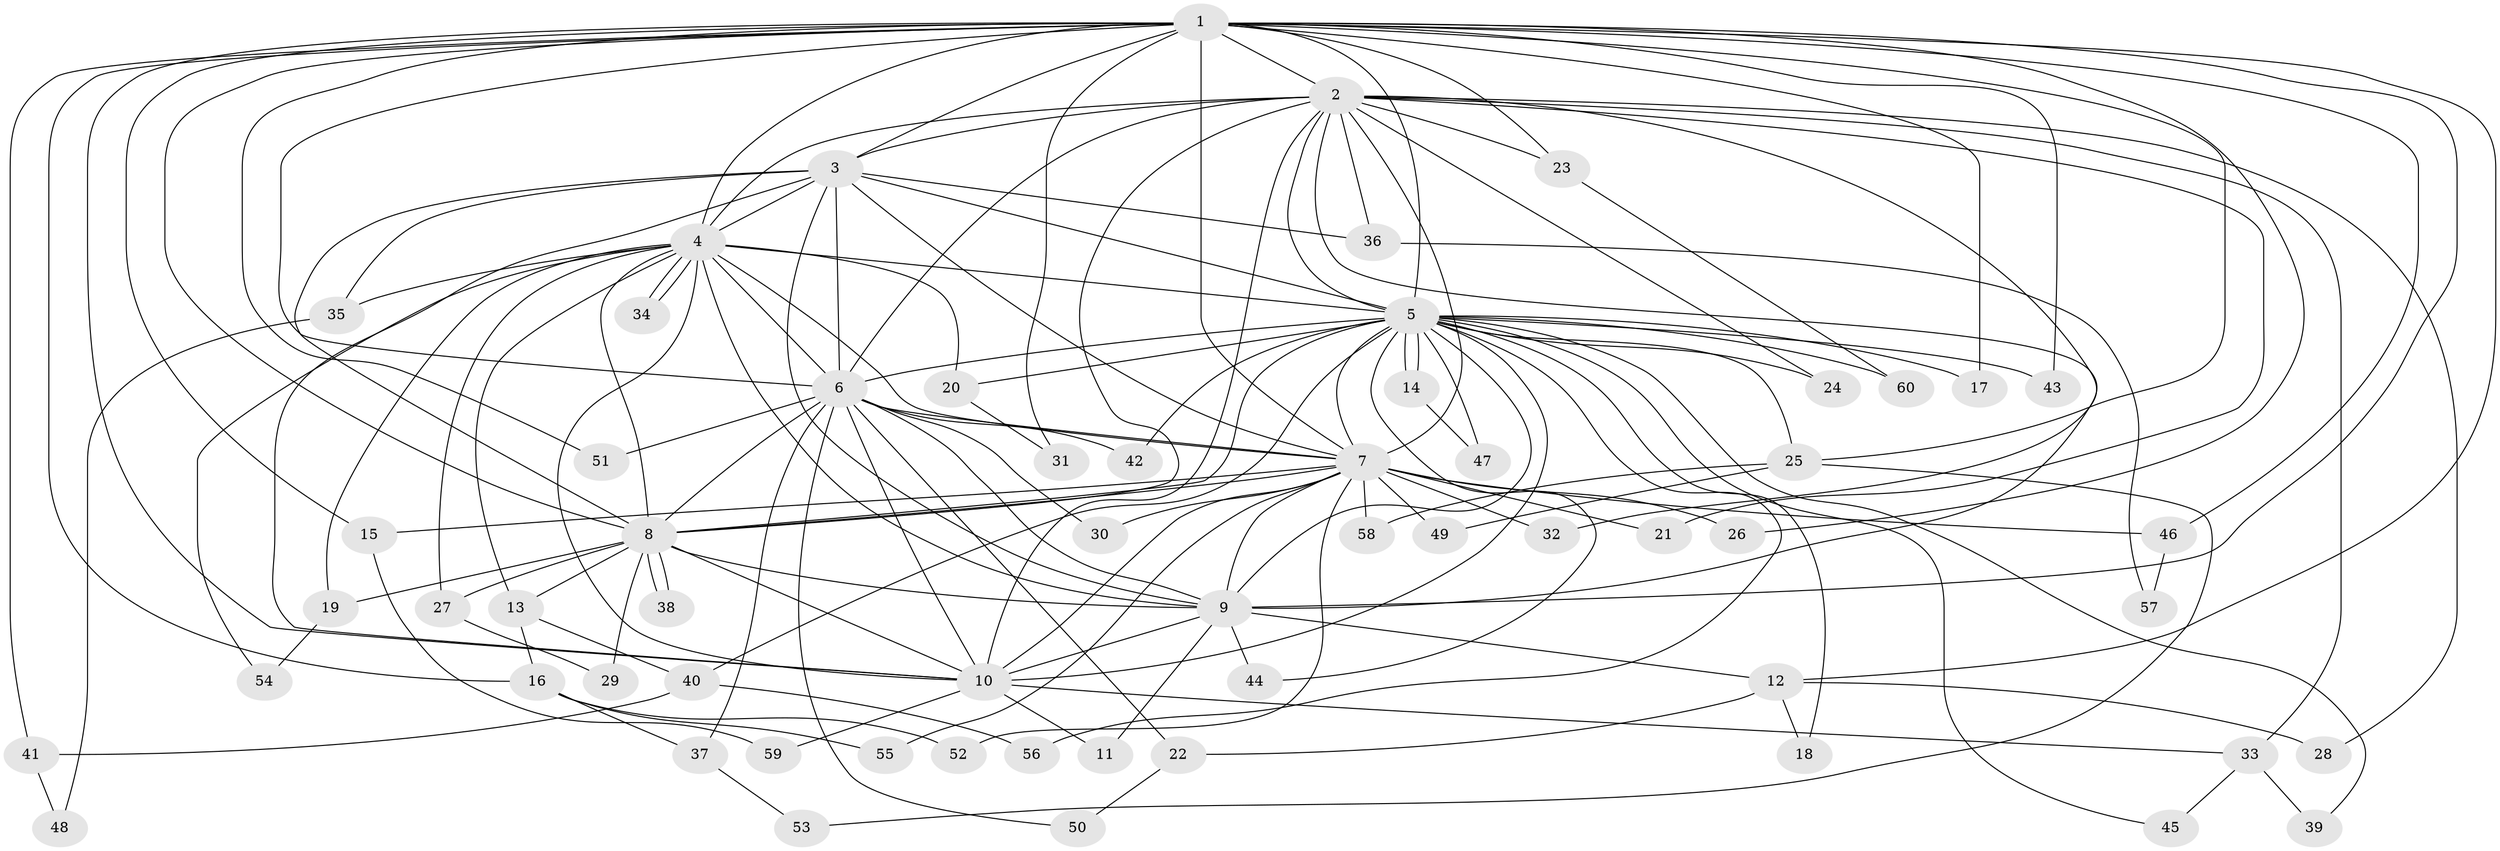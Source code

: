 // coarse degree distribution, {18: 0.022727272727272728, 14: 0.022727272727272728, 9: 0.045454545454545456, 17: 0.022727272727272728, 20: 0.022727272727272728, 21: 0.022727272727272728, 12: 0.022727272727272728, 2: 0.5227272727272727, 5: 0.06818181818181818, 7: 0.022727272727272728, 3: 0.13636363636363635, 1: 0.045454545454545456, 4: 0.022727272727272728}
// Generated by graph-tools (version 1.1) at 2025/23/03/03/25 07:23:37]
// undirected, 60 vertices, 145 edges
graph export_dot {
graph [start="1"]
  node [color=gray90,style=filled];
  1;
  2;
  3;
  4;
  5;
  6;
  7;
  8;
  9;
  10;
  11;
  12;
  13;
  14;
  15;
  16;
  17;
  18;
  19;
  20;
  21;
  22;
  23;
  24;
  25;
  26;
  27;
  28;
  29;
  30;
  31;
  32;
  33;
  34;
  35;
  36;
  37;
  38;
  39;
  40;
  41;
  42;
  43;
  44;
  45;
  46;
  47;
  48;
  49;
  50;
  51;
  52;
  53;
  54;
  55;
  56;
  57;
  58;
  59;
  60;
  1 -- 2;
  1 -- 3;
  1 -- 4;
  1 -- 5;
  1 -- 6;
  1 -- 7;
  1 -- 8;
  1 -- 9;
  1 -- 10;
  1 -- 12;
  1 -- 15;
  1 -- 16;
  1 -- 17;
  1 -- 23;
  1 -- 25;
  1 -- 26;
  1 -- 31;
  1 -- 41;
  1 -- 43;
  1 -- 46;
  1 -- 51;
  2 -- 3;
  2 -- 4;
  2 -- 5;
  2 -- 6;
  2 -- 7;
  2 -- 8;
  2 -- 9;
  2 -- 10;
  2 -- 21;
  2 -- 23;
  2 -- 24;
  2 -- 28;
  2 -- 32;
  2 -- 33;
  2 -- 36;
  3 -- 4;
  3 -- 5;
  3 -- 6;
  3 -- 7;
  3 -- 8;
  3 -- 9;
  3 -- 10;
  3 -- 35;
  3 -- 36;
  4 -- 5;
  4 -- 6;
  4 -- 7;
  4 -- 8;
  4 -- 9;
  4 -- 10;
  4 -- 13;
  4 -- 19;
  4 -- 20;
  4 -- 27;
  4 -- 34;
  4 -- 34;
  4 -- 35;
  4 -- 54;
  5 -- 6;
  5 -- 7;
  5 -- 8;
  5 -- 9;
  5 -- 10;
  5 -- 14;
  5 -- 14;
  5 -- 17;
  5 -- 18;
  5 -- 20;
  5 -- 24;
  5 -- 25;
  5 -- 39;
  5 -- 40;
  5 -- 42;
  5 -- 43;
  5 -- 44;
  5 -- 45;
  5 -- 47;
  5 -- 56;
  5 -- 60;
  6 -- 7;
  6 -- 8;
  6 -- 9;
  6 -- 10;
  6 -- 22;
  6 -- 30;
  6 -- 37;
  6 -- 42;
  6 -- 50;
  6 -- 51;
  7 -- 8;
  7 -- 9;
  7 -- 10;
  7 -- 15;
  7 -- 21;
  7 -- 26;
  7 -- 30;
  7 -- 32;
  7 -- 46;
  7 -- 49;
  7 -- 52;
  7 -- 55;
  7 -- 58;
  8 -- 9;
  8 -- 10;
  8 -- 13;
  8 -- 19;
  8 -- 27;
  8 -- 29;
  8 -- 38;
  8 -- 38;
  9 -- 10;
  9 -- 11;
  9 -- 12;
  9 -- 44;
  10 -- 11;
  10 -- 33;
  10 -- 59;
  12 -- 18;
  12 -- 22;
  12 -- 28;
  13 -- 16;
  13 -- 40;
  14 -- 47;
  15 -- 59;
  16 -- 37;
  16 -- 52;
  16 -- 55;
  19 -- 54;
  20 -- 31;
  22 -- 50;
  23 -- 60;
  25 -- 49;
  25 -- 53;
  25 -- 58;
  27 -- 29;
  33 -- 39;
  33 -- 45;
  35 -- 48;
  36 -- 57;
  37 -- 53;
  40 -- 41;
  40 -- 56;
  41 -- 48;
  46 -- 57;
}
